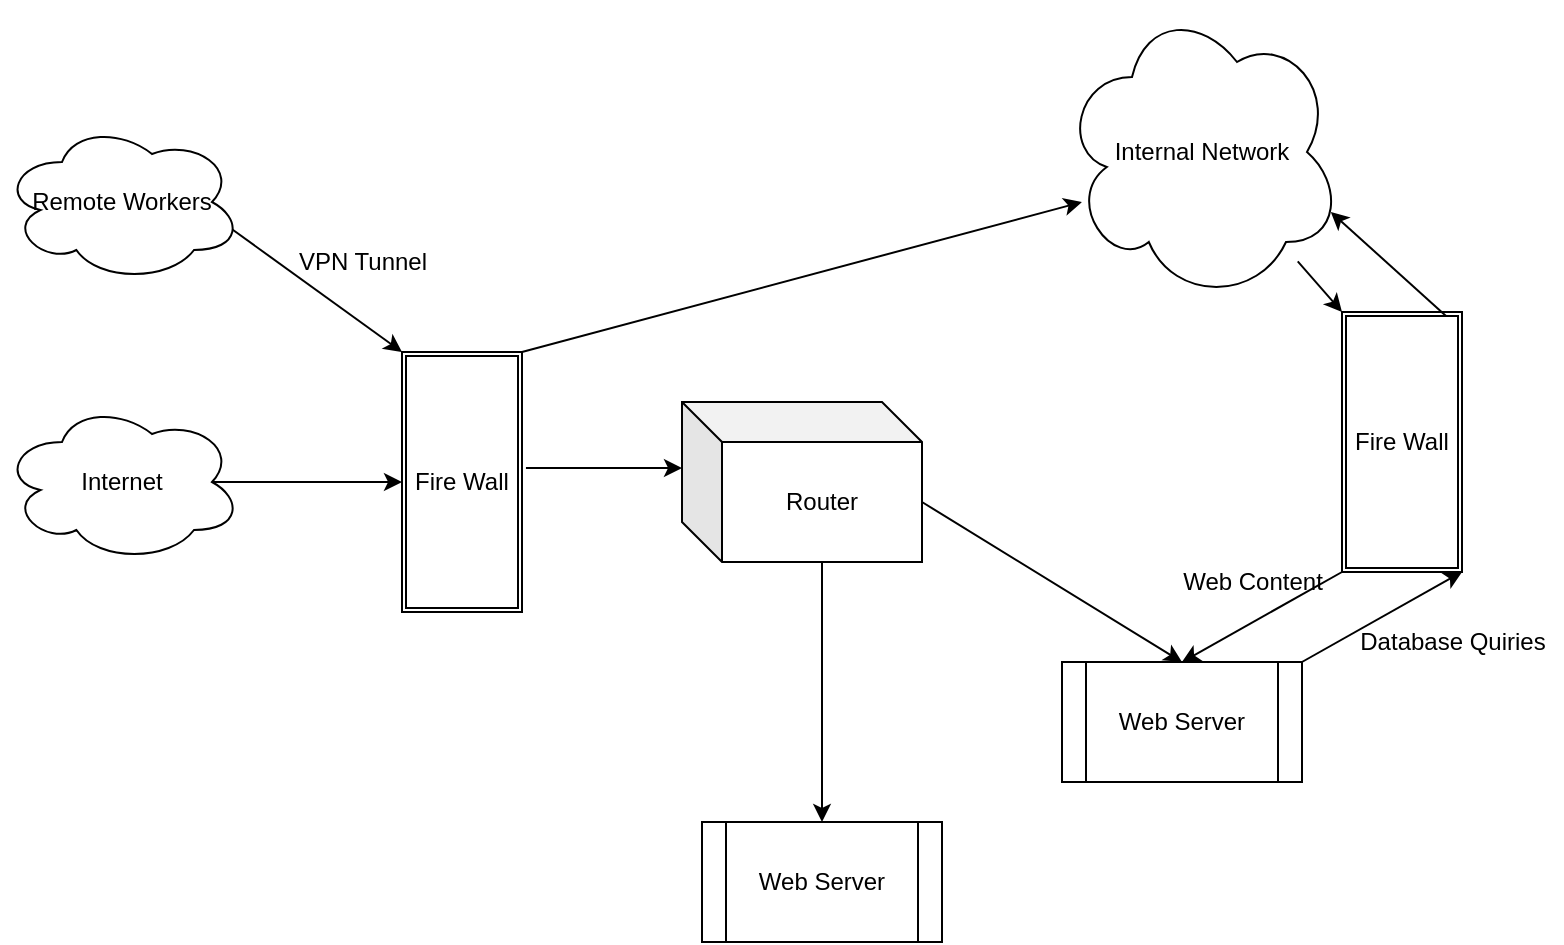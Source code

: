 <mxfile version="14.0.1" type="github">
  <diagram id="RTzy3n6VSQnMDAIj35Kp" name="Page-1">
    <mxGraphModel dx="2062" dy="1065" grid="1" gridSize="10" guides="1" tooltips="1" connect="1" arrows="1" fold="1" page="1" pageScale="1" pageWidth="850" pageHeight="1100" math="0" shadow="0">
      <root>
        <mxCell id="0" />
        <mxCell id="1" parent="0" />
        <mxCell id="ZMLMjRpbA2W5ock-avpr-1" value="Internet" style="ellipse;shape=cloud;whiteSpace=wrap;html=1;" vertex="1" parent="1">
          <mxGeometry x="10" y="530" width="120" height="80" as="geometry" />
        </mxCell>
        <mxCell id="ZMLMjRpbA2W5ock-avpr-2" value="Fire Wall" style="shape=ext;double=1;rounded=0;whiteSpace=wrap;html=1;" vertex="1" parent="1">
          <mxGeometry x="210" y="505" width="60" height="130" as="geometry" />
        </mxCell>
        <mxCell id="ZMLMjRpbA2W5ock-avpr-3" value="" style="endArrow=classic;html=1;exitX=1.033;exitY=0.446;exitDx=0;exitDy=0;exitPerimeter=0;" edge="1" parent="1" source="ZMLMjRpbA2W5ock-avpr-2">
          <mxGeometry width="50" height="50" relative="1" as="geometry">
            <mxPoint x="400" y="600" as="sourcePoint" />
            <mxPoint x="350" y="563" as="targetPoint" />
          </mxGeometry>
        </mxCell>
        <mxCell id="ZMLMjRpbA2W5ock-avpr-4" value="Router" style="shape=cube;whiteSpace=wrap;html=1;boundedLbl=1;backgroundOutline=1;darkOpacity=0.05;darkOpacity2=0.1;" vertex="1" parent="1">
          <mxGeometry x="350" y="530" width="120" height="80" as="geometry" />
        </mxCell>
        <mxCell id="ZMLMjRpbA2W5ock-avpr-9" value="" style="endArrow=classic;html=1;exitX=0;exitY=0;exitDx=70;exitDy=80;exitPerimeter=0;" edge="1" parent="1" source="ZMLMjRpbA2W5ock-avpr-4">
          <mxGeometry width="50" height="50" relative="1" as="geometry">
            <mxPoint x="400" y="600" as="sourcePoint" />
            <mxPoint x="420" y="740" as="targetPoint" />
          </mxGeometry>
        </mxCell>
        <mxCell id="ZMLMjRpbA2W5ock-avpr-10" value="Web Server" style="shape=process;whiteSpace=wrap;html=1;backgroundOutline=1;" vertex="1" parent="1">
          <mxGeometry x="360" y="740" width="120" height="60" as="geometry" />
        </mxCell>
        <mxCell id="ZMLMjRpbA2W5ock-avpr-11" value="Web Server" style="shape=process;whiteSpace=wrap;html=1;backgroundOutline=1;" vertex="1" parent="1">
          <mxGeometry x="540" y="660" width="120" height="60" as="geometry" />
        </mxCell>
        <mxCell id="ZMLMjRpbA2W5ock-avpr-12" value="" style="endArrow=classic;html=1;entryX=0.5;entryY=0;entryDx=0;entryDy=0;exitX=1;exitY=0.625;exitDx=0;exitDy=0;exitPerimeter=0;" edge="1" parent="1" source="ZMLMjRpbA2W5ock-avpr-4" target="ZMLMjRpbA2W5ock-avpr-11">
          <mxGeometry width="50" height="50" relative="1" as="geometry">
            <mxPoint x="410" y="520" as="sourcePoint" />
            <mxPoint x="450" y="550" as="targetPoint" />
          </mxGeometry>
        </mxCell>
        <mxCell id="ZMLMjRpbA2W5ock-avpr-13" value="" style="endArrow=classic;html=1;entryX=0;entryY=0.5;entryDx=0;entryDy=0;exitX=0.875;exitY=0.5;exitDx=0;exitDy=0;exitPerimeter=0;" edge="1" parent="1" source="ZMLMjRpbA2W5ock-avpr-1" target="ZMLMjRpbA2W5ock-avpr-2">
          <mxGeometry width="50" height="50" relative="1" as="geometry">
            <mxPoint x="400" y="600" as="sourcePoint" />
            <mxPoint x="450" y="550" as="targetPoint" />
          </mxGeometry>
        </mxCell>
        <mxCell id="ZMLMjRpbA2W5ock-avpr-14" value="" style="endArrow=classic;html=1;entryX=0;entryY=0;entryDx=0;entryDy=0;" edge="1" parent="1" target="ZMLMjRpbA2W5ock-avpr-2">
          <mxGeometry width="50" height="50" relative="1" as="geometry">
            <mxPoint x="120" y="440" as="sourcePoint" />
            <mxPoint x="250" y="440" as="targetPoint" />
          </mxGeometry>
        </mxCell>
        <mxCell id="ZMLMjRpbA2W5ock-avpr-15" value="Remote Workers" style="ellipse;shape=cloud;whiteSpace=wrap;html=1;" vertex="1" parent="1">
          <mxGeometry x="10" y="390" width="120" height="80" as="geometry" />
        </mxCell>
        <mxCell id="ZMLMjRpbA2W5ock-avpr-16" value="VPN Tunnel" style="text;html=1;align=center;verticalAlign=middle;resizable=0;points=[];autosize=1;" vertex="1" parent="1">
          <mxGeometry x="150" y="450" width="80" height="20" as="geometry" />
        </mxCell>
        <mxCell id="ZMLMjRpbA2W5ock-avpr-17" value="" style="endArrow=classic;html=1;exitX=1;exitY=0;exitDx=0;exitDy=0;entryX=0.071;entryY=0.667;entryDx=0;entryDy=0;entryPerimeter=0;" edge="1" parent="1" source="ZMLMjRpbA2W5ock-avpr-2" target="ZMLMjRpbA2W5ock-avpr-18">
          <mxGeometry width="50" height="50" relative="1" as="geometry">
            <mxPoint x="400" y="600" as="sourcePoint" />
            <mxPoint x="490" y="480" as="targetPoint" />
          </mxGeometry>
        </mxCell>
        <mxCell id="ZMLMjRpbA2W5ock-avpr-18" value="Internal Network" style="ellipse;shape=cloud;whiteSpace=wrap;html=1;" vertex="1" parent="1">
          <mxGeometry x="540" y="330" width="140" height="150" as="geometry" />
        </mxCell>
        <mxCell id="ZMLMjRpbA2W5ock-avpr-20" value="" style="endArrow=classic;html=1;entryX=0.5;entryY=0;entryDx=0;entryDy=0;exitX=0;exitY=1;exitDx=0;exitDy=0;" edge="1" parent="1" source="ZMLMjRpbA2W5ock-avpr-25" target="ZMLMjRpbA2W5ock-avpr-11">
          <mxGeometry width="50" height="50" relative="1" as="geometry">
            <mxPoint x="400" y="570" as="sourcePoint" />
            <mxPoint x="450" y="520" as="targetPoint" />
          </mxGeometry>
        </mxCell>
        <mxCell id="ZMLMjRpbA2W5ock-avpr-21" value="Web Content" style="text;html=1;align=center;verticalAlign=middle;resizable=0;points=[];autosize=1;" vertex="1" parent="1">
          <mxGeometry x="590" y="610" width="90" height="20" as="geometry" />
        </mxCell>
        <mxCell id="ZMLMjRpbA2W5ock-avpr-22" value="" style="endArrow=classic;html=1;exitX=1;exitY=0;exitDx=0;exitDy=0;entryX=1;entryY=1;entryDx=0;entryDy=0;" edge="1" parent="1" source="ZMLMjRpbA2W5ock-avpr-11" target="ZMLMjRpbA2W5ock-avpr-25">
          <mxGeometry width="50" height="50" relative="1" as="geometry">
            <mxPoint x="400" y="570" as="sourcePoint" />
            <mxPoint x="450" y="520" as="targetPoint" />
          </mxGeometry>
        </mxCell>
        <mxCell id="ZMLMjRpbA2W5ock-avpr-23" value="Database Quiries" style="text;html=1;align=center;verticalAlign=middle;resizable=0;points=[];autosize=1;" vertex="1" parent="1">
          <mxGeometry x="680" y="640" width="110" height="20" as="geometry" />
        </mxCell>
        <mxCell id="ZMLMjRpbA2W5ock-avpr-25" value="Fire Wall" style="shape=ext;double=1;rounded=0;whiteSpace=wrap;html=1;" vertex="1" parent="1">
          <mxGeometry x="680" y="485" width="60" height="130" as="geometry" />
        </mxCell>
        <mxCell id="ZMLMjRpbA2W5ock-avpr-26" value="" style="endArrow=classic;html=1;entryX=0;entryY=0;entryDx=0;entryDy=0;" edge="1" parent="1" source="ZMLMjRpbA2W5ock-avpr-18" target="ZMLMjRpbA2W5ock-avpr-25">
          <mxGeometry width="50" height="50" relative="1" as="geometry">
            <mxPoint x="460" y="560" as="sourcePoint" />
            <mxPoint x="650" y="510" as="targetPoint" />
          </mxGeometry>
        </mxCell>
        <mxCell id="ZMLMjRpbA2W5ock-avpr-27" value="" style="endArrow=classic;html=1;entryX=0.96;entryY=0.7;entryDx=0;entryDy=0;entryPerimeter=0;exitX=0.867;exitY=0.015;exitDx=0;exitDy=0;exitPerimeter=0;" edge="1" parent="1" source="ZMLMjRpbA2W5ock-avpr-25" target="ZMLMjRpbA2W5ock-avpr-18">
          <mxGeometry width="50" height="50" relative="1" as="geometry">
            <mxPoint x="460" y="560" as="sourcePoint" />
            <mxPoint x="510" y="510" as="targetPoint" />
          </mxGeometry>
        </mxCell>
      </root>
    </mxGraphModel>
  </diagram>
</mxfile>
